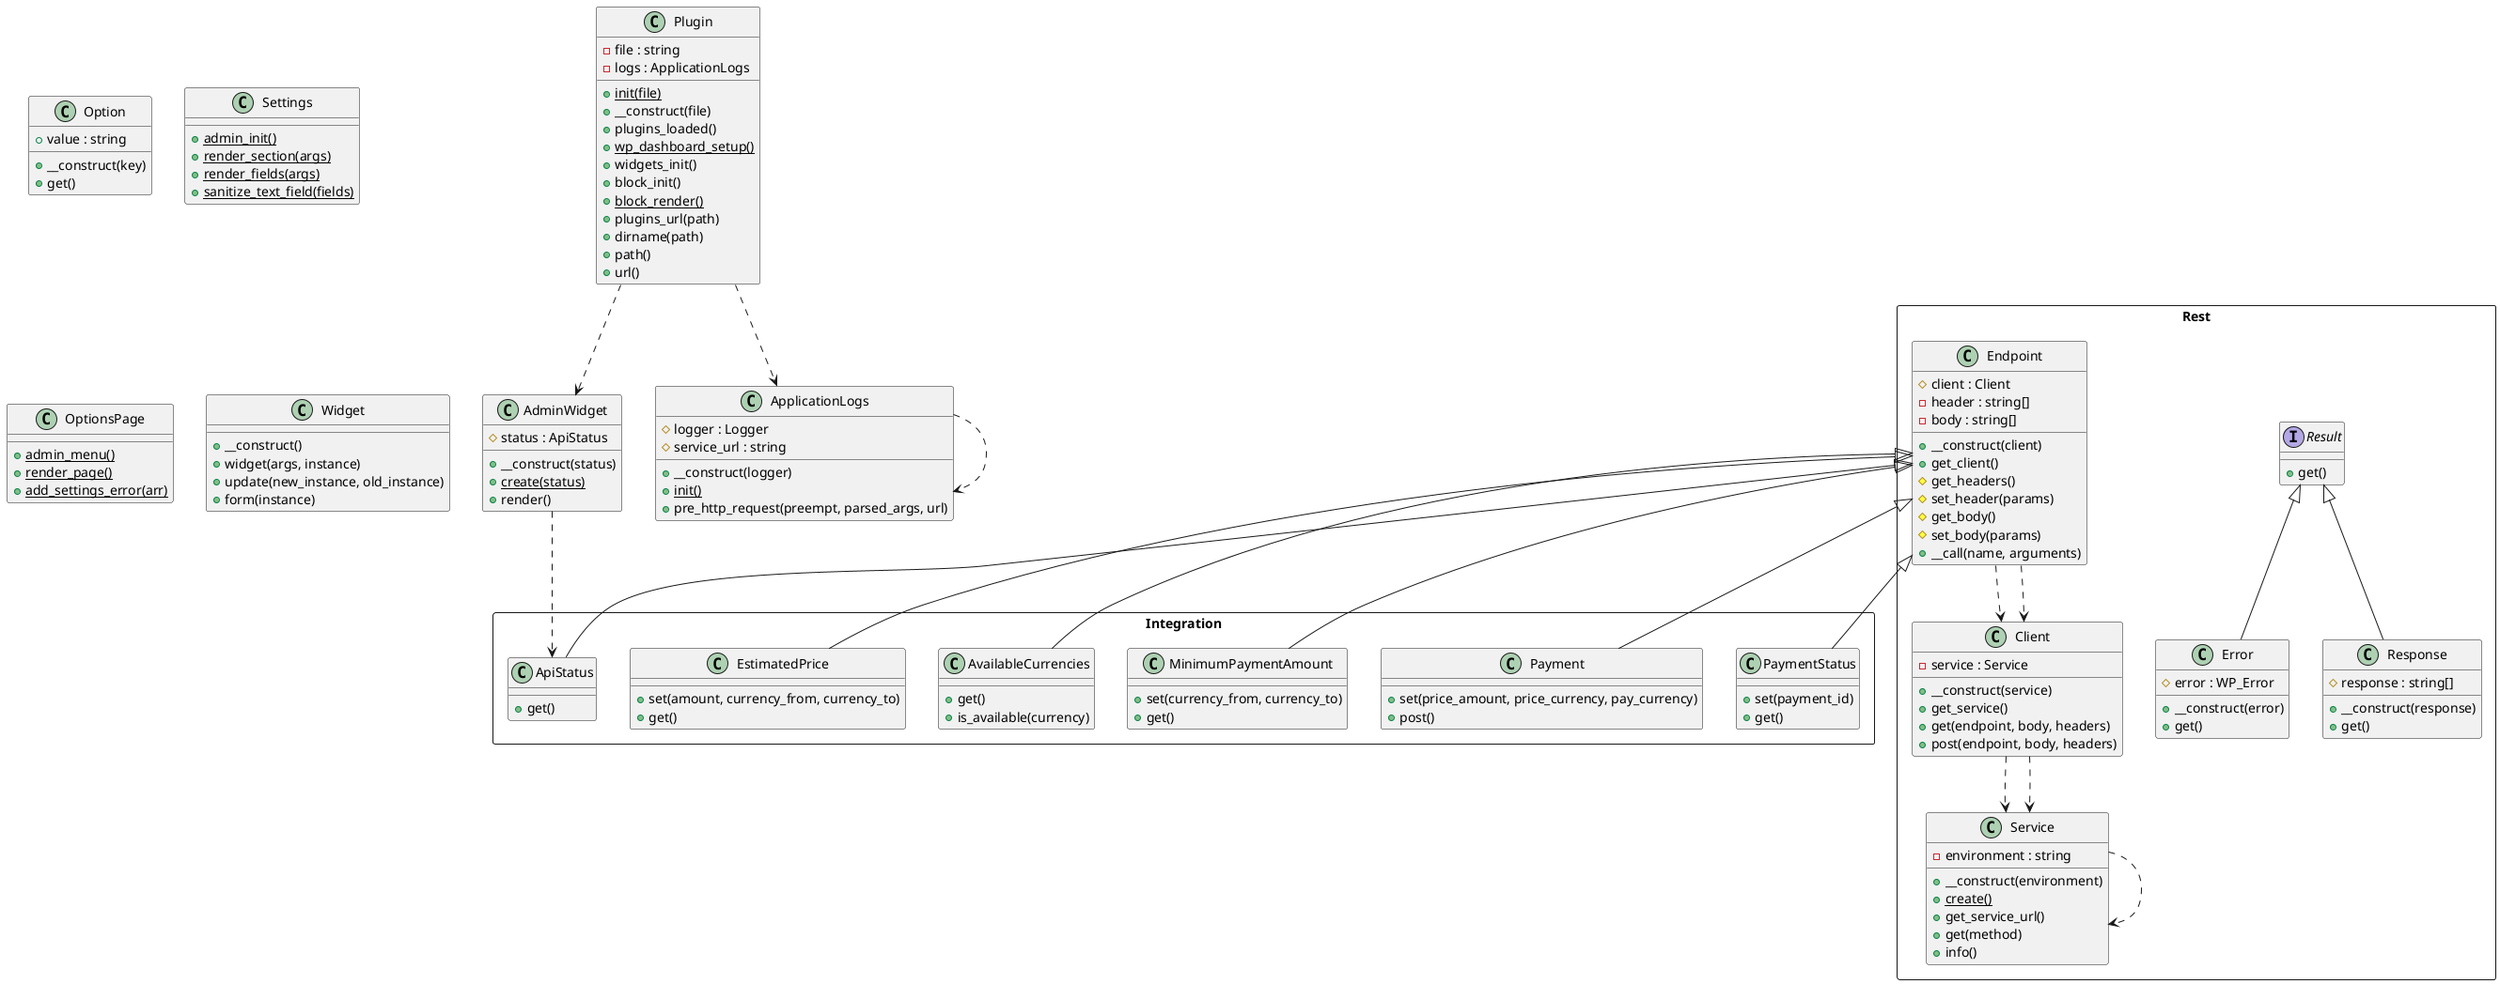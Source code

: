 @startuml class-diagram
  class Option {
    +value : string
    +__construct(key)
    +get()
  }
  class Settings {
    {static} +admin_init()
    {static} +render_section(args)
    {static} +render_fields(args)
    {static} +sanitize_text_field(fields)
  }
  class Plugin {
    -file : string
    -logs : ApplicationLogs
    {static} +init(file)
    +__construct(file)
    +plugins_loaded()
    {static} +wp_dashboard_setup()
    +widgets_init()
    +block_init()
    {static} +block_render()
    +plugins_url(path)
    +dirname(path)
    +path()
    +url()
  }
  class AdminWidget {
    #status : ApiStatus
    +__construct(status)
    {static} +create(status)
    +render()
  }
  class ApplicationLogs {
    #logger : Logger
    #service_url : string
    +__construct(logger)
    {static} +init()
    +pre_http_request(preempt, parsed_args, url)
  }
  class OptionsPage {
    {static} +admin_menu()
    {static} +render_page()
    {static} +add_settings_error(arr)
  }
  class Widget {
    +__construct()
    +widget(args, instance)
    +update(new_instance, old_instance)
    +form(instance)
  }
  package Integration as Integration <<Rectangle>> {
    class Integration.ApiStatus {
      +get()
    }
    class Integration.Payment {
      +set(price_amount, price_currency, pay_currency)
      +post()
    }
    class Integration.MinimumPaymentAmount {
      +set(currency_from, currency_to)
      +get()
    }
    class Integration.AvailableCurrencies {
      +get()
      +is_available(currency)
    }
    class Integration.EstimatedPrice {
      +set(amount, currency_from, currency_to)
      +get()
    }
    class Integration.PaymentStatus {
      +set(payment_id)
      +get()
    }
  }
  package Rest as Rest <<Rectangle>> {
    interface Rest.Result {
      +get()
    }
    class Rest.Error {
      #error : WP_Error
      +__construct(error)
      +get()
    }
    class Rest.Service {
      -environment : string
      +__construct(environment)
      {static} +create()
      +get_service_url()
      +get(method)
      +info()
    }
    class Rest.Client {
      -service : Service
      +__construct(service)
      +get_service()
      +get(endpoint, body, headers)
      +post(endpoint, body, headers)
    }
    class Rest.Response {
      #response : string[]
      +__construct(response)
      +get()
    }
    class Rest.Endpoint {
      #client : Client
      -header : string[]
      -body : string[]
      +__construct(client)
      +get_client()
      #get_headers()
      #set_header(params)
      #get_body()
      #set_body(params)
      +__call(name, arguments)
    }
  }
  AdminWidget ..> Integration.ApiStatus
  ApplicationLogs ..> ApplicationLogs
  Plugin ..> AdminWidget
  Plugin ..> ApplicationLogs
  Rest.Client ..> Rest.Service
  Rest.Client ..> Rest.Service
  Rest.Endpoint ..> Rest.Client
  Rest.Endpoint ..> Rest.Client
  Rest.Endpoint <|-- Integration.ApiStatus
  Rest.Endpoint <|-- Integration.AvailableCurrencies
  Rest.Endpoint <|-- Integration.EstimatedPrice
  Rest.Endpoint <|-- Integration.MinimumPaymentAmount
  Rest.Endpoint <|-- Integration.Payment
  Rest.Endpoint <|-- Integration.PaymentStatus
  Rest.Result <|-- Rest.Error
  Rest.Result <|-- Rest.Response
  Rest.Service ..> Rest.Service
@enduml
